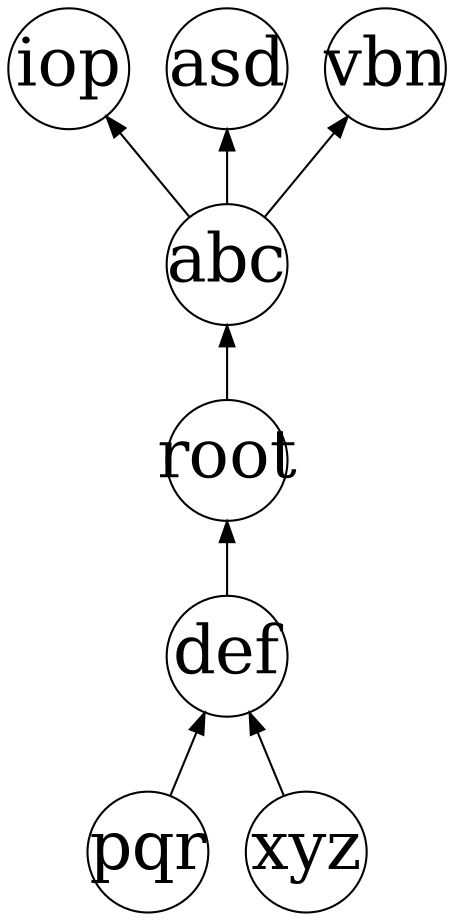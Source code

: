 digraph G {
  { 
   center = true      
   node [margin=0 fontcolor=black fontsize=32 width=0.8 shape=circle style=filled]
    root [fillcolor=white fixedsize=true]
    abc [fillcolor=white fixedsize=shape]
    def [fillcolor=white fixedsize=true]
    iop [fillcolor=white fixedsize=true]
    asd [fillcolor=white fixedsize=true]
    vbn [fillcolor=white fixedsize=true]
    pqr [fillcolor=white fixedsize=shape]
    xyz [fillcolor=white fixedsize=shape]
  }
    rankdir = BT
   {pqr xyz} -> def -> root
   root -> abc -> {iop asd vbn} 
}
